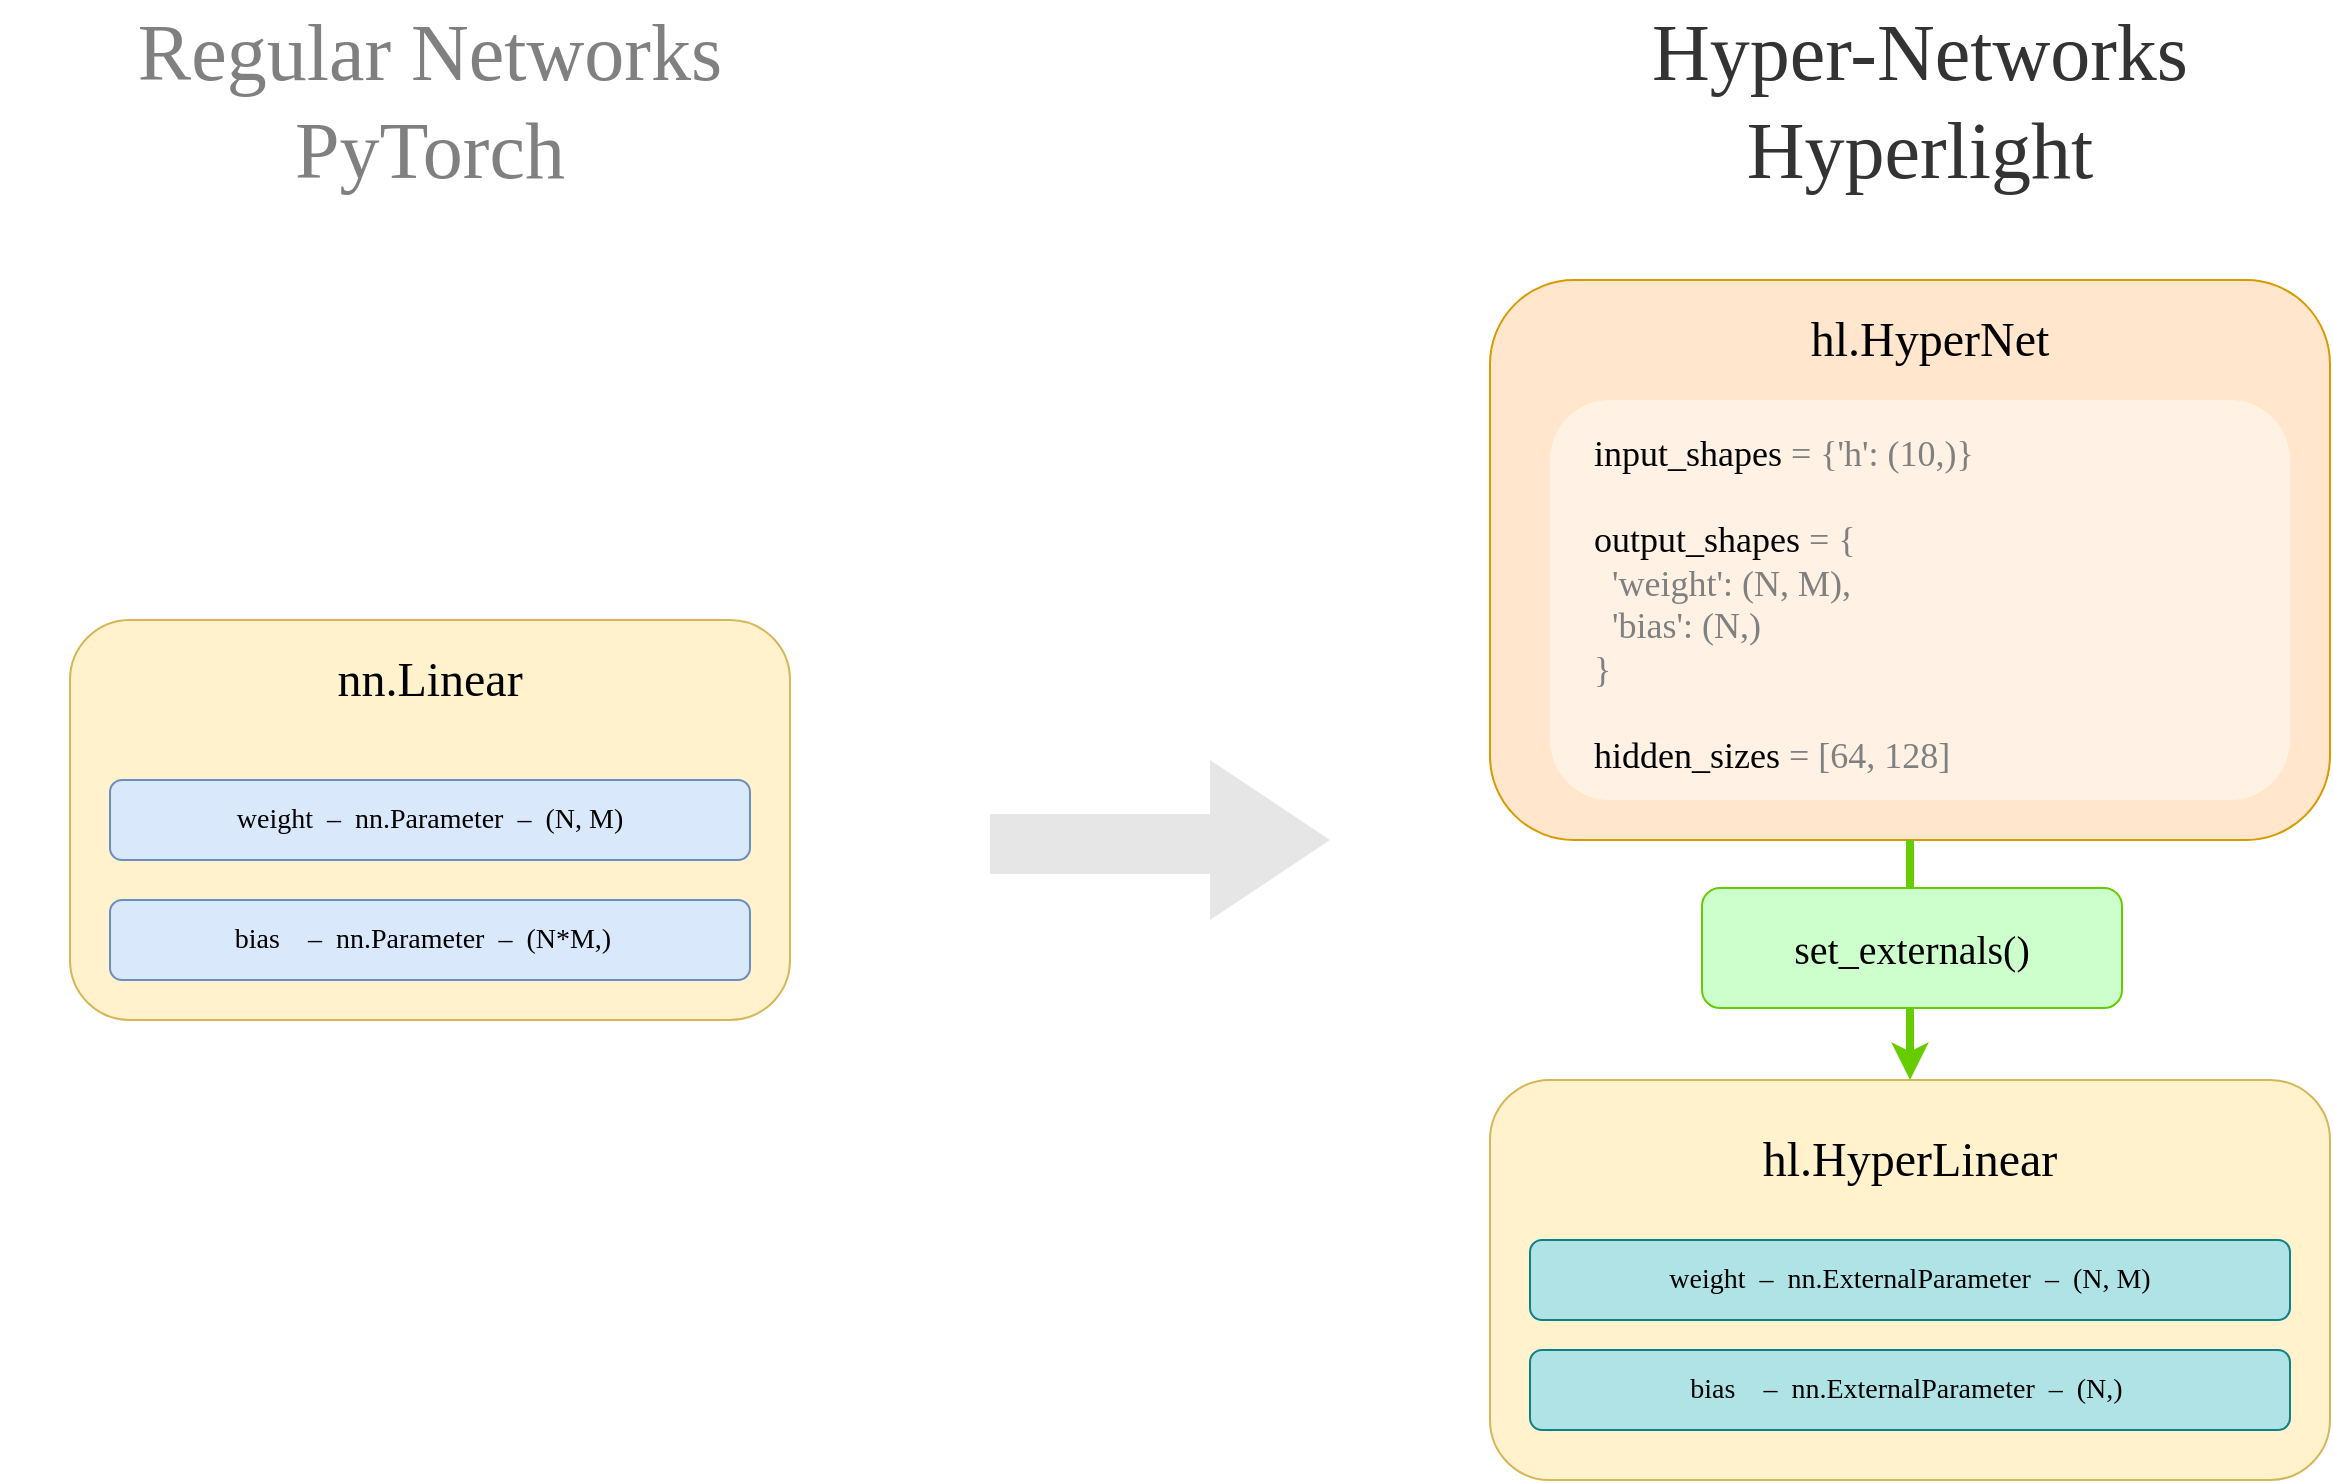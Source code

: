 <mxfile version="21.2.3" type="device">
  <diagram name="Page-1" id="0so5IOn9kXRtrQ0GSzbd">
    <mxGraphModel dx="1099" dy="608" grid="1" gridSize="10" guides="1" tooltips="1" connect="1" arrows="1" fold="1" page="1" pageScale="1" pageWidth="1100" pageHeight="850" math="0" shadow="0">
      <root>
        <mxCell id="0" />
        <mxCell id="1" parent="0" />
        <mxCell id="JW9bMk0-jgnqlFH52kPQ-1" value="" style="rounded=1;whiteSpace=wrap;html=1;fillColor=#fff2cc;strokeColor=#d6b656;" vertex="1" parent="1">
          <mxGeometry x="140" y="360" width="360" height="200" as="geometry" />
        </mxCell>
        <mxCell id="JW9bMk0-jgnqlFH52kPQ-2" value="&lt;font style=&quot;font-size: 14px;&quot;&gt;weight&amp;nbsp; –&amp;nbsp; nn.Parameter&amp;nbsp; –&amp;nbsp; (N, M)&lt;/font&gt;" style="rounded=1;whiteSpace=wrap;html=1;fillColor=#dae8fc;strokeColor=#6c8ebf;align=center;fontFamily=Fira Code;fontSource=https%3A%2F%2Ffonts.googleapis.com%2Fcss%3Ffamily%3DFira%2BCode;fontSize=14;" vertex="1" parent="1">
          <mxGeometry x="160" y="440" width="320" height="40" as="geometry" />
        </mxCell>
        <mxCell id="JW9bMk0-jgnqlFH52kPQ-3" value="&lt;font style=&quot;font-size: 24px;&quot;&gt;nn.Linear&lt;/font&gt;" style="text;html=1;strokeColor=none;fillColor=none;align=center;verticalAlign=middle;whiteSpace=wrap;rounded=0;fontFamily=Fira Code;fontSource=https%3A%2F%2Ffonts.googleapis.com%2Fcss%3Ffamily%3DFira%2BCode;" vertex="1" parent="1">
          <mxGeometry x="240" y="360" width="160" height="60" as="geometry" />
        </mxCell>
        <mxCell id="JW9bMk0-jgnqlFH52kPQ-6" value="&lt;div style=&quot;font-size: 40px;&quot;&gt;&lt;font style=&quot;font-size: 40px;&quot; data-font-src=&quot;https://fonts.googleapis.com/css?family=Fira+Sans&quot; face=&quot;Fira Sans&quot;&gt;Regular Networks &lt;br&gt;&lt;/font&gt;&lt;/div&gt;&lt;div style=&quot;font-size: 40px;&quot;&gt;&lt;font style=&quot;font-size: 40px;&quot; data-font-src=&quot;https://fonts.googleapis.com/css?family=Fira+Code&quot; face=&quot;Fira Code&quot;&gt;PyTorch&lt;/font&gt;&lt;/div&gt;" style="text;html=1;strokeColor=none;fillColor=none;align=center;verticalAlign=middle;whiteSpace=wrap;rounded=0;spacing=20;fontColor=#808080;" vertex="1" parent="1">
          <mxGeometry x="105" y="50" width="430" height="100" as="geometry" />
        </mxCell>
        <mxCell id="JW9bMk0-jgnqlFH52kPQ-7" value="&lt;div style=&quot;font-size: 40px;&quot;&gt;&lt;font style=&quot;font-size: 40px;&quot; data-font-src=&quot;https://fonts.googleapis.com/css?family=Fira+Sans&quot; face=&quot;Fira Sans&quot; color=&quot;#333333&quot;&gt;Hyper-Networks&lt;/font&gt;&lt;/div&gt;&lt;div style=&quot;font-size: 40px;&quot;&gt;&lt;font style=&quot;font-size: 40px;&quot; data-font-src=&quot;https://fonts.googleapis.com/css?family=Fira+Code&quot; face=&quot;Fira Code&quot; color=&quot;#333333&quot;&gt;Hyperlight&lt;/font&gt;&lt;font style=&quot;font-size: 40px;&quot; data-font-src=&quot;https://fonts.googleapis.com/css?family=Fira+Code&quot; face=&quot;Fira Code&quot; color=&quot;#333333&quot;&gt;&lt;br&gt;&lt;/font&gt;&lt;/div&gt;" style="text;html=1;strokeColor=none;fillColor=none;align=center;verticalAlign=middle;whiteSpace=wrap;rounded=0;spacing=20;" vertex="1" parent="1">
          <mxGeometry x="890" y="50" width="350" height="100" as="geometry" />
        </mxCell>
        <mxCell id="JW9bMk0-jgnqlFH52kPQ-8" value="" style="rounded=1;whiteSpace=wrap;html=1;fillColor=#fff2cc;strokeColor=#d6b656;" vertex="1" parent="1">
          <mxGeometry x="850" y="590" width="420" height="200" as="geometry" />
        </mxCell>
        <mxCell id="JW9bMk0-jgnqlFH52kPQ-9" value="&lt;font style=&quot;font-size: 14px;&quot;&gt;weight&amp;nbsp; –&amp;nbsp; nn.ExternalParameter&amp;nbsp; –&amp;nbsp; (N, M)&lt;/font&gt;" style="rounded=1;whiteSpace=wrap;html=1;fillColor=#b0e3e6;strokeColor=#0e8088;align=center;fontFamily=Fira Code;fontSource=https%3A%2F%2Ffonts.googleapis.com%2Fcss%3Ffamily%3DFira%2BCode;fontSize=14;" vertex="1" parent="1">
          <mxGeometry x="870" y="670" width="380" height="40" as="geometry" />
        </mxCell>
        <mxCell id="JW9bMk0-jgnqlFH52kPQ-10" value="&lt;font style=&quot;font-size: 24px;&quot;&gt;hl.HyperLinear&lt;/font&gt;" style="text;html=1;strokeColor=none;fillColor=none;align=center;verticalAlign=middle;whiteSpace=wrap;rounded=0;fontFamily=Fira Code;fontSource=https%3A%2F%2Ffonts.googleapis.com%2Fcss%3Ffamily%3DFira%2BCode;" vertex="1" parent="1">
          <mxGeometry x="980" y="600" width="160" height="60" as="geometry" />
        </mxCell>
        <mxCell id="JW9bMk0-jgnqlFH52kPQ-12" value="" style="rounded=1;whiteSpace=wrap;html=1;fillColor=#ffe6cc;strokeColor=#d79b00;" vertex="1" parent="1">
          <mxGeometry x="850" y="190" width="420" height="280" as="geometry" />
        </mxCell>
        <mxCell id="JW9bMk0-jgnqlFH52kPQ-26" value="&lt;font style=&quot;font-size: 14px;&quot;&gt;bias &amp;nbsp;&amp;nbsp; –&amp;nbsp; nn.Parameter&amp;nbsp; –&amp;nbsp; (N*M,)&amp;nbsp;&amp;nbsp; &lt;br&gt;&lt;/font&gt;" style="rounded=1;whiteSpace=wrap;html=1;fillColor=#dae8fc;strokeColor=#6c8ebf;align=center;fontFamily=Fira Code;fontSource=https%3A%2F%2Ffonts.googleapis.com%2Fcss%3Ffamily%3DFira%2BCode;fontSize=14;" vertex="1" parent="1">
          <mxGeometry x="160" y="500" width="320" height="40" as="geometry" />
        </mxCell>
        <mxCell id="JW9bMk0-jgnqlFH52kPQ-27" value="&lt;font style=&quot;font-size: 14px;&quot;&gt;bias &amp;nbsp;&amp;nbsp; –&amp;nbsp; nn.ExternalParameter&amp;nbsp; –&amp;nbsp; (N,)&amp;nbsp; &lt;br&gt;&lt;/font&gt;" style="rounded=1;whiteSpace=wrap;html=1;fillColor=#b0e3e6;strokeColor=#0e8088;align=center;fontFamily=Fira Code;fontSource=https%3A%2F%2Ffonts.googleapis.com%2Fcss%3Ffamily%3DFira%2BCode;fontSize=14;" vertex="1" parent="1">
          <mxGeometry x="870" y="725" width="380" height="40" as="geometry" />
        </mxCell>
        <mxCell id="JW9bMk0-jgnqlFH52kPQ-28" value="&lt;font style=&quot;font-size: 24px;&quot;&gt;hl.HyperNet&lt;/font&gt;" style="text;html=1;strokeColor=none;fillColor=none;align=center;verticalAlign=middle;whiteSpace=wrap;rounded=0;fontFamily=Fira Code;fontSource=https%3A%2F%2Ffonts.googleapis.com%2Fcss%3Ffamily%3DFira%2BCode;" vertex="1" parent="1">
          <mxGeometry x="990" y="190" width="160" height="60" as="geometry" />
        </mxCell>
        <mxCell id="JW9bMk0-jgnqlFH52kPQ-32" value="" style="rounded=1;whiteSpace=wrap;html=1;fillColor=#FFFFFF;gradientColor=none;strokeColor=none;opacity=50;" vertex="1" parent="1">
          <mxGeometry x="880" y="250" width="370" height="200" as="geometry" />
        </mxCell>
        <mxCell id="JW9bMk0-jgnqlFH52kPQ-29" value="&lt;div style=&quot;font-size: 18px;&quot; align=&quot;left&quot;&gt;&lt;font style=&quot;font-size: 18px;&quot;&gt;input_shapes &lt;font color=&quot;#808080&quot;&gt;= {&#39;h&#39;: (10,)}&lt;br&gt;&lt;/font&gt;&lt;/font&gt;&lt;/div&gt;&lt;div style=&quot;font-size: 18px;&quot; align=&quot;left&quot;&gt;&lt;font style=&quot;font-size: 18px;&quot;&gt;&lt;br&gt;&lt;/font&gt;&lt;/div&gt;&lt;div style=&quot;font-size: 18px;&quot; align=&quot;left&quot;&gt;&lt;font style=&quot;font-size: 18px;&quot;&gt;output_shapes &lt;font color=&quot;#808080&quot;&gt;= {&lt;/font&gt;&lt;/font&gt;&lt;/div&gt;&lt;div style=&quot;font-size: 18px;&quot; align=&quot;left&quot;&gt;&lt;font style=&quot;font-size: 18px;&quot; color=&quot;#808080&quot;&gt;&amp;nbsp; &#39;weight&#39;: (N, M),&lt;/font&gt;&lt;/div&gt;&lt;div style=&quot;font-size: 18px;&quot; align=&quot;left&quot;&gt;&lt;font style=&quot;font-size: 18px;&quot; color=&quot;#808080&quot;&gt;&amp;nbsp; &#39;bias&#39;: (N,)&lt;/font&gt;&lt;/div&gt;&lt;div style=&quot;font-size: 18px;&quot; align=&quot;left&quot;&gt;&lt;font style=&quot;font-size: 18px;&quot; color=&quot;#808080&quot;&gt;}&lt;br&gt;&lt;/font&gt;&lt;/div&gt;&lt;div style=&quot;font-size: 18px;&quot; align=&quot;left&quot;&gt;&lt;font style=&quot;font-size: 18px;&quot;&gt;&lt;br&gt;&lt;/font&gt;&lt;/div&gt;&lt;div style=&quot;font-size: 18px;&quot; align=&quot;left&quot;&gt;&lt;font style=&quot;font-size: 18px;&quot;&gt;hidden_sizes &lt;font color=&quot;#808080&quot;&gt;= [64, 128]&lt;br&gt;&lt;/font&gt;&lt;/font&gt;&lt;/div&gt;&lt;font style=&quot;font-size: 18px;&quot;&gt;&lt;br&gt;&lt;/font&gt;" style="text;html=1;strokeColor=none;fillColor=none;align=left;verticalAlign=top;whiteSpace=wrap;rounded=0;fontFamily=Fira Code;fontSource=https%3A%2F%2Ffonts.googleapis.com%2Fcss%3Ffamily%3DFira%2BCode;" vertex="1" parent="1">
          <mxGeometry x="900" y="260" width="370" height="160" as="geometry" />
        </mxCell>
        <mxCell id="JW9bMk0-jgnqlFH52kPQ-33" value="" style="endArrow=classic;html=1;rounded=0;exitX=0.5;exitY=1;exitDx=0;exitDy=0;entryX=0.5;entryY=0;entryDx=0;entryDy=0;strokeWidth=4;strokeColor=#66CC00;" edge="1" parent="1" source="JW9bMk0-jgnqlFH52kPQ-12" target="JW9bMk0-jgnqlFH52kPQ-8">
          <mxGeometry width="50" height="50" relative="1" as="geometry">
            <mxPoint x="820" y="610" as="sourcePoint" />
            <mxPoint x="870" y="560" as="targetPoint" />
          </mxGeometry>
        </mxCell>
        <mxCell id="JW9bMk0-jgnqlFH52kPQ-25" value="&lt;div style=&quot;font-size: 20px;&quot;&gt;&lt;font style=&quot;font-size: 20px;&quot; data-font-src=&quot;https://fonts.googleapis.com/css?family=Fira+Code&quot; face=&quot;Fira Code&quot;&gt;set_externals()&lt;/font&gt;&lt;/div&gt;" style="rounded=1;whiteSpace=wrap;html=1;fillColor=#CCFFCC;strokeColor=#66CC00;" vertex="1" parent="1">
          <mxGeometry x="956" y="494" width="210" height="60" as="geometry" />
        </mxCell>
        <mxCell id="JW9bMk0-jgnqlFH52kPQ-36" value="" style="group;fillColor=none;" vertex="1" connectable="0" parent="1">
          <mxGeometry x="600" y="430" width="170" height="80" as="geometry" />
        </mxCell>
        <mxCell id="JW9bMk0-jgnqlFH52kPQ-34" value="" style="triangle;whiteSpace=wrap;html=1;strokeColor=none;fillColor=#E6E6E6;" vertex="1" parent="JW9bMk0-jgnqlFH52kPQ-36">
          <mxGeometry x="110" width="60" height="80" as="geometry" />
        </mxCell>
        <mxCell id="JW9bMk0-jgnqlFH52kPQ-35" value="" style="rounded=0;whiteSpace=wrap;html=1;strokeColor=none;fillColor=#E6E6E6;" vertex="1" parent="JW9bMk0-jgnqlFH52kPQ-36">
          <mxGeometry y="27" width="120" height="30" as="geometry" />
        </mxCell>
      </root>
    </mxGraphModel>
  </diagram>
</mxfile>

